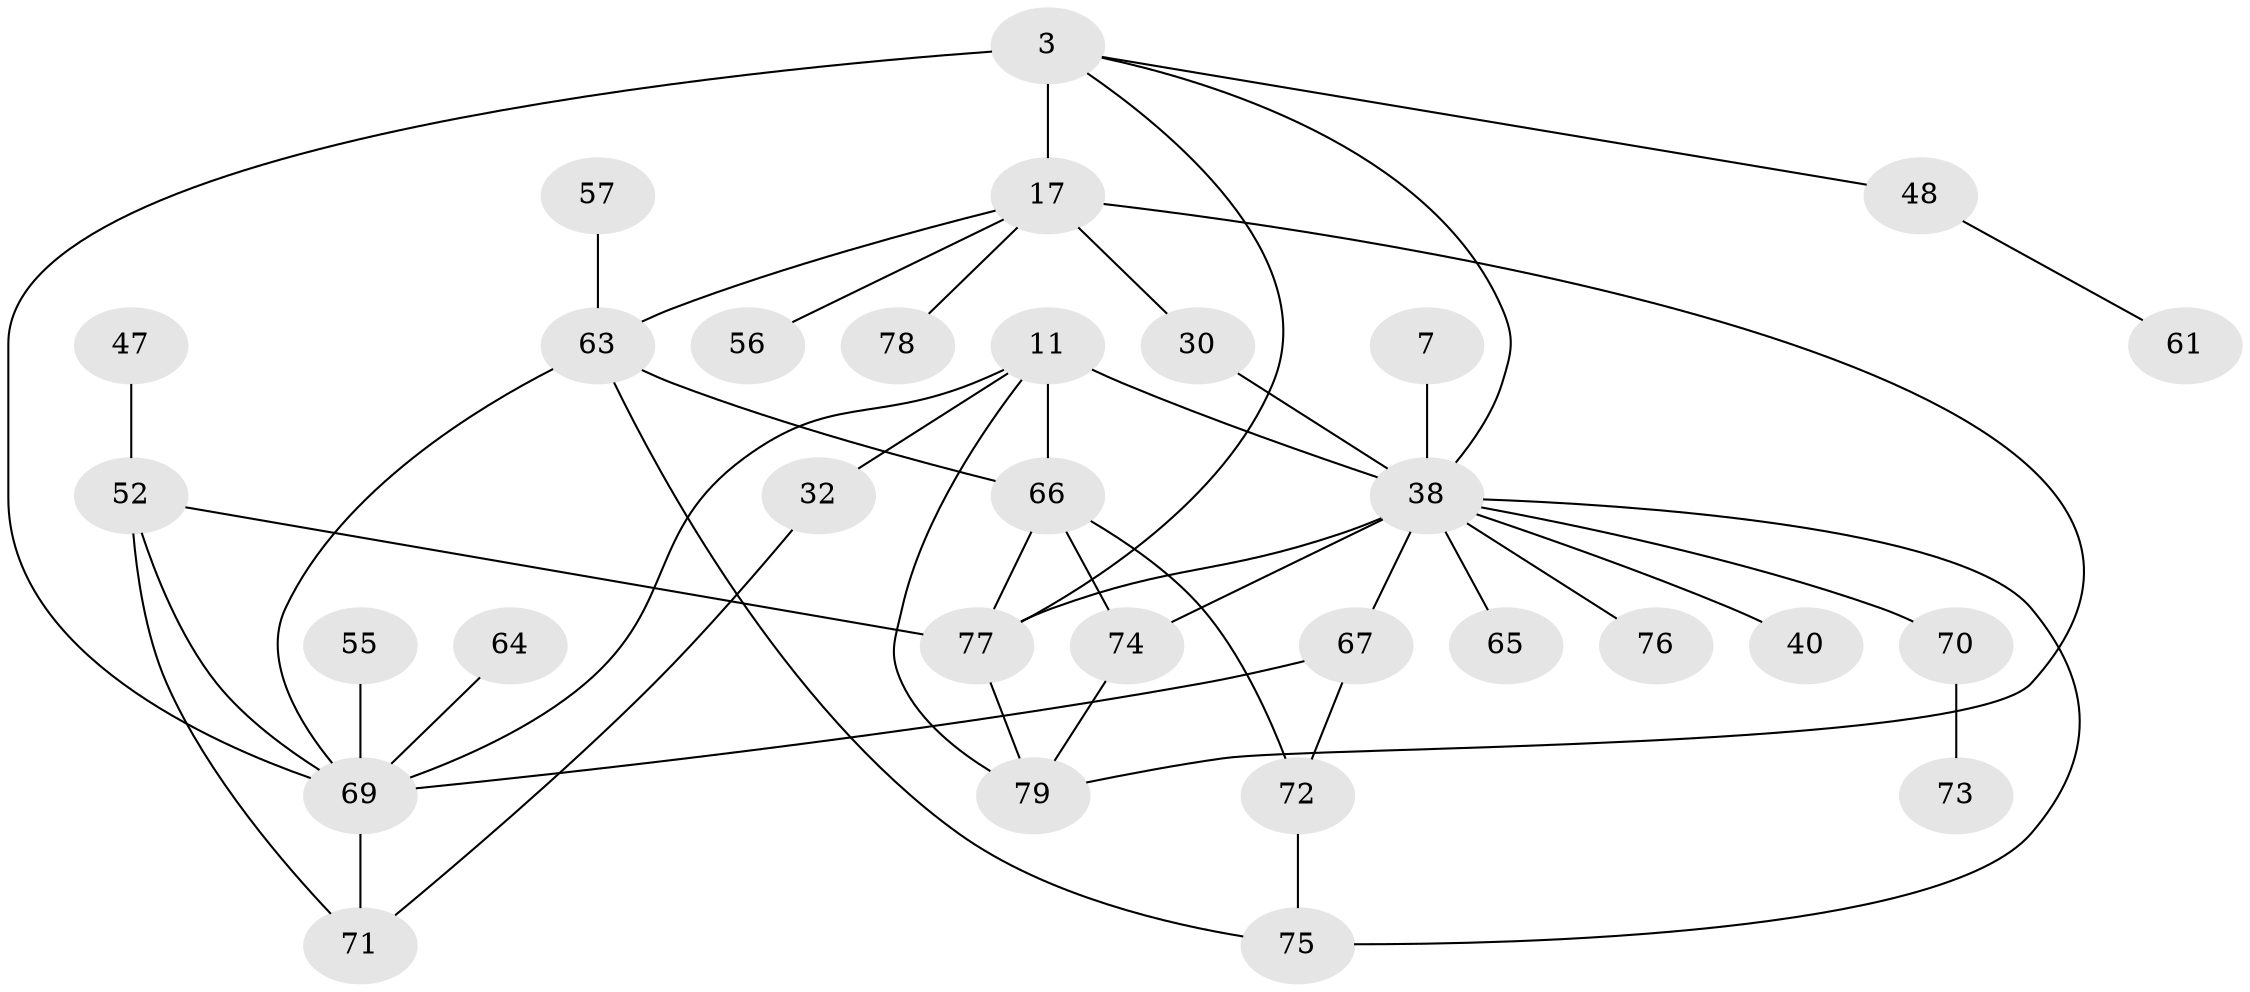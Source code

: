 // original degree distribution, {7: 0.0379746835443038, 5: 0.06329113924050633, 2: 0.26582278481012656, 6: 0.02531645569620253, 1: 0.26582278481012656, 8: 0.012658227848101266, 4: 0.13924050632911392, 3: 0.189873417721519}
// Generated by graph-tools (version 1.1) at 2025/45/03/04/25 21:45:03]
// undirected, 31 vertices, 47 edges
graph export_dot {
graph [start="1"]
  node [color=gray90,style=filled];
  3;
  7;
  11 [super="+8"];
  17 [super="+14"];
  30;
  32;
  38 [super="+5+21+13+2"];
  40;
  47;
  48;
  52 [super="+37+42"];
  55;
  56 [super="+16"];
  57;
  61;
  63 [super="+62+53"];
  64;
  65;
  66 [super="+29+44"];
  67 [super="+58"];
  69 [super="+60+35"];
  70 [super="+31+54"];
  71;
  72 [super="+39+51+49"];
  73;
  74 [super="+34+46"];
  75 [super="+22+50"];
  76;
  77 [super="+59"];
  78;
  79 [super="+68"];
  3 -- 48;
  3 -- 77;
  3 -- 17 [weight=2];
  3 -- 38;
  3 -- 69 [weight=2];
  7 -- 38;
  11 -- 66 [weight=4];
  11 -- 38 [weight=2];
  11 -- 32;
  11 -- 69 [weight=2];
  11 -- 79;
  17 -- 30;
  17 -- 78;
  17 -- 63;
  17 -- 56;
  17 -- 79;
  30 -- 38;
  32 -- 71;
  38 -- 76;
  38 -- 40;
  38 -- 65;
  38 -- 67 [weight=2];
  38 -- 75 [weight=2];
  38 -- 70;
  38 -- 77;
  38 -- 74;
  47 -- 52;
  48 -- 61;
  52 -- 77;
  52 -- 69;
  52 -- 71;
  55 -- 69;
  57 -- 63;
  63 -- 66 [weight=2];
  63 -- 75;
  63 -- 69;
  64 -- 69;
  66 -- 72 [weight=2];
  66 -- 77 [weight=2];
  66 -- 74;
  67 -- 69;
  67 -- 72;
  69 -- 71 [weight=2];
  70 -- 73;
  72 -- 75 [weight=2];
  74 -- 79;
  77 -- 79;
}
